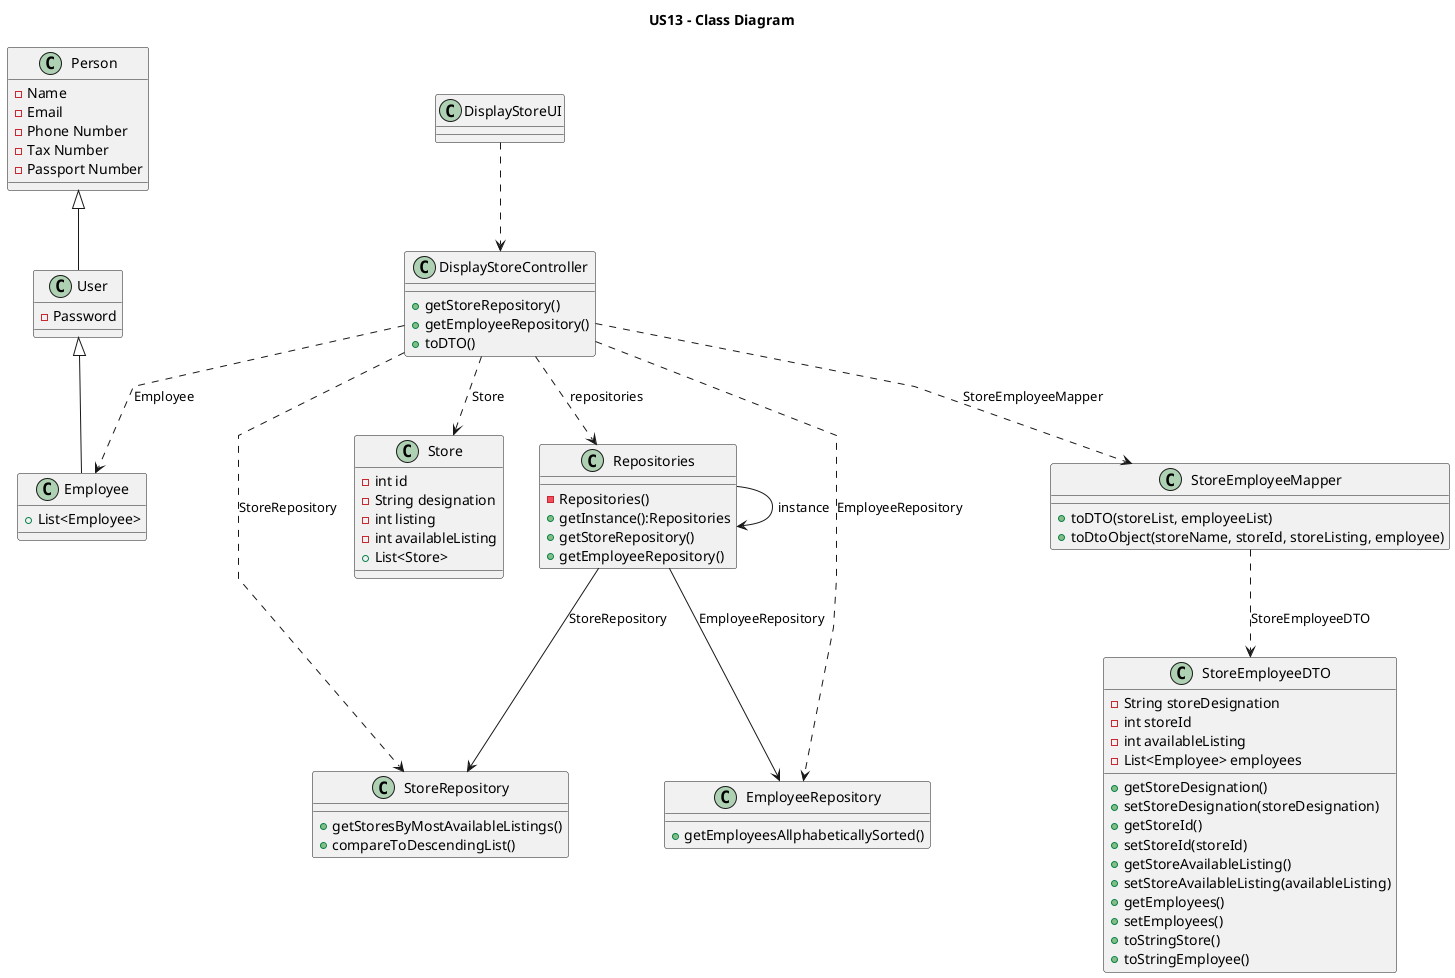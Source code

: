 @startuml

'skinparam monochrome true
skinparam packageStyle rectangle
skinparam shadowing false
skinparam linetype polyline
'skinparam linetype orto
'skinparam classAttributeIconSize 0
'left to right direction

title US13 - Class Diagram

class Repositories {
    -Repositories()
    +getInstance():Repositories
    +getStoreRepository()
    +getEmployeeRepository()
}

class Store {
    -int id
    -String designation
    -int listing
    -int availableListing
    +List<Store>
}

class Employee {
    +List<Employee>
}

class StoreEmployeeMapper {
    +toDTO(storeList, employeeList)
    +toDtoObject(storeName, storeId, storeListing, employee)
}

class DisplayStoreController {
    +getStoreRepository()
    +getEmployeeRepository()
    +toDTO()
}

class StoreRepository {
    +getStoresByMostAvailableListings()
    +compareToDescendingList()
}

class EmployeeRepository {
    +getEmployeesAllphabeticallySorted()
}

class User {
    -Password
}

class Person {
    -Name
    -Email
    -Phone Number
    -Tax Number
    -Passport Number
}

class StoreEmployeeDTO {
    -String storeDesignation
    -int storeId
    -int availableListing
    -List<Employee> employees
    +getStoreDesignation()
    +setStoreDesignation(storeDesignation)
    +getStoreId()
    +setStoreId(storeId)
    +getStoreAvailableListing()
    +setStoreAvailableListing(availableListing)
    +getEmployees()
    +setEmployees()
    +toStringStore()
    +toStringEmployee()
}

class DisplayStoreUI {

}

Repositories -> Repositories:instance
Repositories --> StoreRepository: StoreRepository
Repositories --> EmployeeRepository: EmployeeRepository
DisplayStoreController ..> Repositories : repositories
DisplayStoreController ..> StoreRepository : StoreRepository
DisplayStoreController ..> EmployeeRepository : EmployeeRepository
DisplayStoreController ..> Store : Store
DisplayStoreController ..> Employee : Employee
DisplayStoreController ..> StoreEmployeeMapper : StoreEmployeeMapper
DisplayStoreUI ..> DisplayStoreController
StoreEmployeeMapper ..> StoreEmployeeDTO: StoreEmployeeDTO
Person <|-- User
User <|-- Employee

@enduml